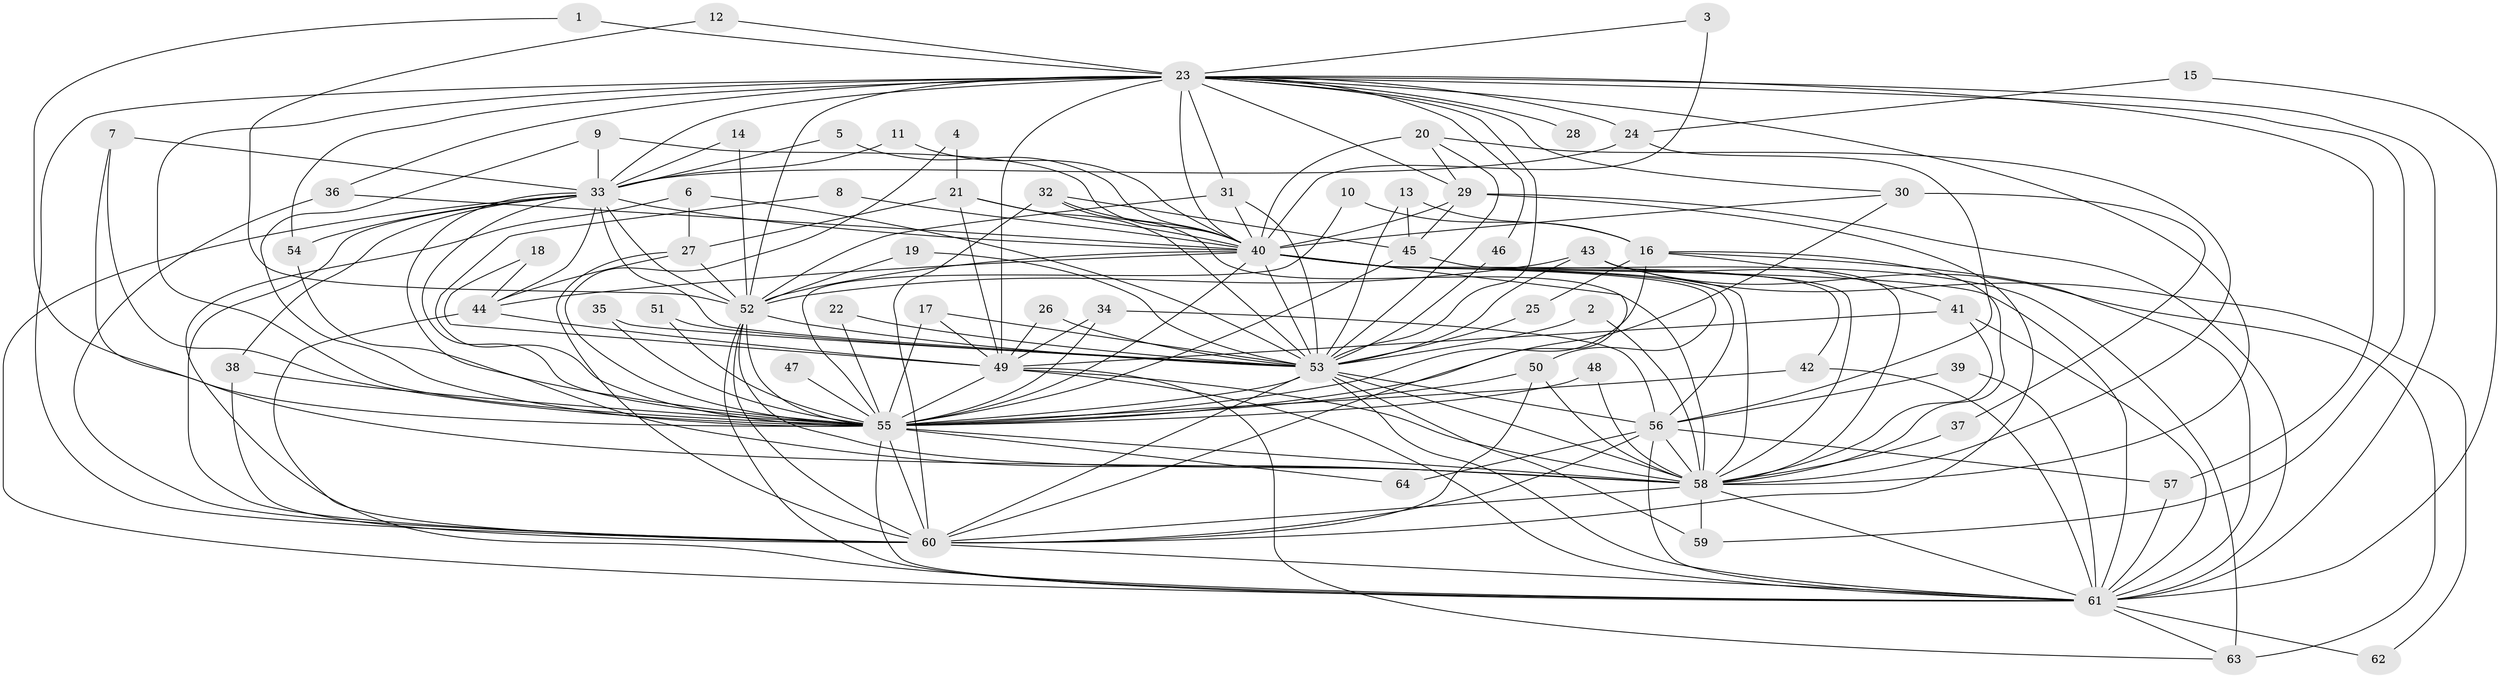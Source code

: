 // original degree distribution, {28: 0.0078125, 18: 0.015625, 16: 0.0078125, 21: 0.0078125, 25: 0.0078125, 22: 0.0078125, 24: 0.015625, 38: 0.0078125, 2: 0.5390625, 6: 0.0078125, 3: 0.21875, 5: 0.0390625, 9: 0.0078125, 4: 0.09375, 7: 0.0078125, 11: 0.0078125}
// Generated by graph-tools (version 1.1) at 2025/49/03/09/25 03:49:29]
// undirected, 64 vertices, 185 edges
graph export_dot {
graph [start="1"]
  node [color=gray90,style=filled];
  1;
  2;
  3;
  4;
  5;
  6;
  7;
  8;
  9;
  10;
  11;
  12;
  13;
  14;
  15;
  16;
  17;
  18;
  19;
  20;
  21;
  22;
  23;
  24;
  25;
  26;
  27;
  28;
  29;
  30;
  31;
  32;
  33;
  34;
  35;
  36;
  37;
  38;
  39;
  40;
  41;
  42;
  43;
  44;
  45;
  46;
  47;
  48;
  49;
  50;
  51;
  52;
  53;
  54;
  55;
  56;
  57;
  58;
  59;
  60;
  61;
  62;
  63;
  64;
  1 -- 23 [weight=1.0];
  1 -- 55 [weight=1.0];
  2 -- 53 [weight=1.0];
  2 -- 58 [weight=1.0];
  3 -- 23 [weight=1.0];
  3 -- 40 [weight=2.0];
  4 -- 21 [weight=1.0];
  4 -- 55 [weight=1.0];
  5 -- 33 [weight=1.0];
  5 -- 40 [weight=1.0];
  6 -- 27 [weight=1.0];
  6 -- 53 [weight=1.0];
  6 -- 61 [weight=1.0];
  7 -- 33 [weight=1.0];
  7 -- 55 [weight=1.0];
  7 -- 58 [weight=1.0];
  8 -- 40 [weight=2.0];
  8 -- 55 [weight=1.0];
  9 -- 33 [weight=1.0];
  9 -- 40 [weight=1.0];
  9 -- 55 [weight=1.0];
  10 -- 16 [weight=1.0];
  10 -- 55 [weight=1.0];
  11 -- 33 [weight=1.0];
  11 -- 40 [weight=1.0];
  12 -- 23 [weight=1.0];
  12 -- 52 [weight=1.0];
  13 -- 16 [weight=1.0];
  13 -- 45 [weight=1.0];
  13 -- 53 [weight=1.0];
  14 -- 33 [weight=1.0];
  14 -- 52 [weight=1.0];
  15 -- 24 [weight=1.0];
  15 -- 61 [weight=1.0];
  16 -- 25 [weight=1.0];
  16 -- 41 [weight=2.0];
  16 -- 55 [weight=3.0];
  16 -- 58 [weight=1.0];
  16 -- 61 [weight=1.0];
  17 -- 49 [weight=1.0];
  17 -- 53 [weight=1.0];
  17 -- 55 [weight=1.0];
  18 -- 44 [weight=1.0];
  18 -- 49 [weight=1.0];
  19 -- 52 [weight=1.0];
  19 -- 53 [weight=1.0];
  20 -- 29 [weight=1.0];
  20 -- 40 [weight=2.0];
  20 -- 53 [weight=1.0];
  20 -- 58 [weight=1.0];
  21 -- 27 [weight=1.0];
  21 -- 40 [weight=1.0];
  21 -- 49 [weight=1.0];
  21 -- 53 [weight=1.0];
  22 -- 53 [weight=1.0];
  22 -- 55 [weight=1.0];
  23 -- 24 [weight=1.0];
  23 -- 28 [weight=1.0];
  23 -- 29 [weight=1.0];
  23 -- 30 [weight=1.0];
  23 -- 31 [weight=1.0];
  23 -- 33 [weight=1.0];
  23 -- 36 [weight=1.0];
  23 -- 40 [weight=2.0];
  23 -- 46 [weight=1.0];
  23 -- 49 [weight=2.0];
  23 -- 52 [weight=1.0];
  23 -- 53 [weight=1.0];
  23 -- 54 [weight=1.0];
  23 -- 55 [weight=2.0];
  23 -- 57 [weight=1.0];
  23 -- 58 [weight=1.0];
  23 -- 59 [weight=1.0];
  23 -- 60 [weight=1.0];
  23 -- 61 [weight=1.0];
  24 -- 33 [weight=1.0];
  24 -- 56 [weight=1.0];
  25 -- 53 [weight=1.0];
  26 -- 49 [weight=1.0];
  26 -- 53 [weight=1.0];
  27 -- 44 [weight=1.0];
  27 -- 52 [weight=1.0];
  27 -- 60 [weight=1.0];
  29 -- 40 [weight=1.0];
  29 -- 45 [weight=1.0];
  29 -- 60 [weight=1.0];
  29 -- 61 [weight=1.0];
  30 -- 37 [weight=1.0];
  30 -- 40 [weight=1.0];
  30 -- 55 [weight=1.0];
  31 -- 40 [weight=1.0];
  31 -- 52 [weight=1.0];
  31 -- 53 [weight=1.0];
  32 -- 40 [weight=1.0];
  32 -- 45 [weight=1.0];
  32 -- 58 [weight=1.0];
  32 -- 60 [weight=1.0];
  33 -- 38 [weight=1.0];
  33 -- 40 [weight=3.0];
  33 -- 44 [weight=1.0];
  33 -- 52 [weight=1.0];
  33 -- 53 [weight=2.0];
  33 -- 54 [weight=2.0];
  33 -- 55 [weight=2.0];
  33 -- 58 [weight=1.0];
  33 -- 60 [weight=2.0];
  33 -- 61 [weight=1.0];
  34 -- 49 [weight=1.0];
  34 -- 55 [weight=1.0];
  34 -- 56 [weight=1.0];
  35 -- 53 [weight=1.0];
  35 -- 55 [weight=1.0];
  36 -- 40 [weight=1.0];
  36 -- 60 [weight=1.0];
  37 -- 58 [weight=1.0];
  38 -- 55 [weight=1.0];
  38 -- 60 [weight=1.0];
  39 -- 56 [weight=1.0];
  39 -- 61 [weight=1.0];
  40 -- 42 [weight=1.0];
  40 -- 44 [weight=1.0];
  40 -- 50 [weight=1.0];
  40 -- 52 [weight=2.0];
  40 -- 53 [weight=2.0];
  40 -- 55 [weight=2.0];
  40 -- 56 [weight=1.0];
  40 -- 58 [weight=2.0];
  40 -- 60 [weight=2.0];
  40 -- 61 [weight=2.0];
  40 -- 63 [weight=1.0];
  41 -- 49 [weight=1.0];
  41 -- 58 [weight=1.0];
  41 -- 61 [weight=1.0];
  42 -- 55 [weight=2.0];
  42 -- 61 [weight=1.0];
  43 -- 52 [weight=1.0];
  43 -- 53 [weight=1.0];
  43 -- 58 [weight=1.0];
  43 -- 62 [weight=1.0];
  43 -- 63 [weight=1.0];
  44 -- 49 [weight=1.0];
  44 -- 60 [weight=1.0];
  45 -- 55 [weight=1.0];
  45 -- 58 [weight=1.0];
  46 -- 53 [weight=1.0];
  47 -- 55 [weight=1.0];
  48 -- 55 [weight=1.0];
  48 -- 58 [weight=1.0];
  49 -- 55 [weight=1.0];
  49 -- 58 [weight=1.0];
  49 -- 61 [weight=1.0];
  49 -- 63 [weight=1.0];
  50 -- 55 [weight=1.0];
  50 -- 58 [weight=1.0];
  50 -- 60 [weight=1.0];
  51 -- 53 [weight=1.0];
  51 -- 55 [weight=1.0];
  52 -- 53 [weight=1.0];
  52 -- 55 [weight=1.0];
  52 -- 58 [weight=2.0];
  52 -- 60 [weight=1.0];
  52 -- 61 [weight=1.0];
  53 -- 55 [weight=2.0];
  53 -- 56 [weight=1.0];
  53 -- 58 [weight=1.0];
  53 -- 59 [weight=1.0];
  53 -- 60 [weight=1.0];
  53 -- 61 [weight=1.0];
  54 -- 55 [weight=1.0];
  55 -- 58 [weight=1.0];
  55 -- 60 [weight=1.0];
  55 -- 61 [weight=1.0];
  55 -- 64 [weight=1.0];
  56 -- 57 [weight=1.0];
  56 -- 58 [weight=1.0];
  56 -- 60 [weight=1.0];
  56 -- 61 [weight=1.0];
  56 -- 64 [weight=1.0];
  57 -- 61 [weight=1.0];
  58 -- 59 [weight=1.0];
  58 -- 60 [weight=2.0];
  58 -- 61 [weight=1.0];
  60 -- 61 [weight=1.0];
  61 -- 62 [weight=1.0];
  61 -- 63 [weight=1.0];
}
